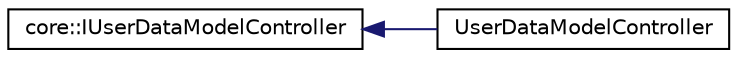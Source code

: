 digraph "Graphical Class Hierarchy"
{
  edge [fontname="Helvetica",fontsize="10",labelfontname="Helvetica",labelfontsize="10"];
  node [fontname="Helvetica",fontsize="10",shape=record];
  rankdir="LR";
  Node1 [label="core::IUserDataModelController",height=0.2,width=0.4,color="black", fillcolor="white", style="filled",URL="$classcore_1_1_i_user_data_model_controller.html"];
  Node1 -> Node2 [dir="back",color="midnightblue",fontsize="10",style="solid",fontname="Helvetica"];
  Node2 [label="UserDataModelController",height=0.2,width=0.4,color="black", fillcolor="white", style="filled",URL="$class_user_data_model_controller.html"];
}
